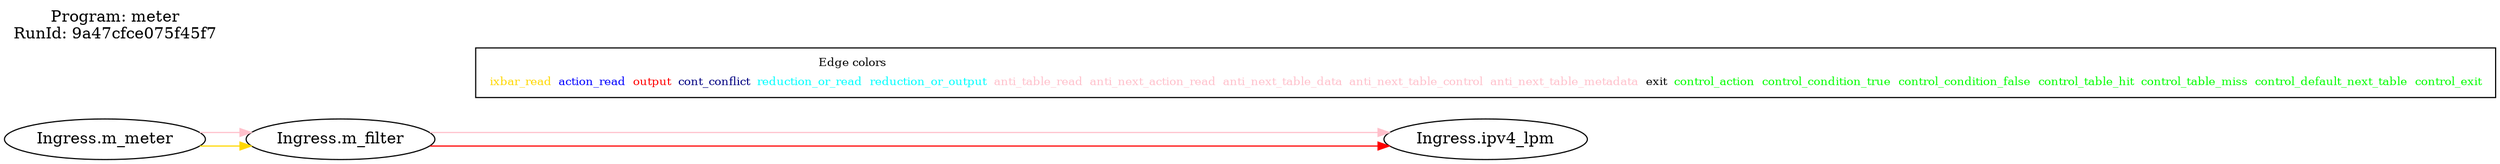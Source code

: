 digraph table_deps {
  splines=ortho; rankdir=LR;
  label="Program: meter
RunId: 9a47cfce075f45f7
";
  labelloc=t; labeljust=l;
  { "Ingress.m_meter"; }
  { rank = same; "Ingress.m_filter"; }
  { rank = same; "Ingress.ipv4_lpm"; }
   "Ingress.m_meter" -> "Ingress.m_filter" [ label= "",color=gold ];
   "Ingress.m_filter" -> "Ingress.ipv4_lpm" [ label= "",color=red ];
   "Ingress.m_filter" -> "Ingress.ipv4_lpm" [ label= "",color=pink ];
   "Ingress.m_meter" -> "Ingress.m_filter" [ label= "",color=pink ];
  { rank=max;
    subgraph cluster_legend { node [ shape=record; fontsize=10];
      empty [label=<<table border="0" cellborder="0"><tr><td colspan="8">Edge colors</td></tr><tr><td><font color="gold">ixbar_read</font></td><td><font color="blue">action_read</font></td><td><font color="red">output</font></td><td><font color="navy">cont_conflict</font></td><td><font color="cyan">reduction_or_read</font></td><td><font color="cyan">reduction_or_output</font></td><td><font color="pink">anti_table_read</font></td><td><font color="pink">anti_next_action_read</font></td><td><font color="pink">anti_next_table_data</font></td><td><font color="pink">anti_next_table_control</font></td><td><font color="pink">anti_next_table_metadata</font></td><td><font color="black">exit</font></td><td><font color="green">control_action</font></td><td><font color="green">control_condition_true</font></td><td><font color="green">control_condition_false</font></td><td><font color="green">control_table_hit</font></td><td><font color="green">control_table_miss</font></td><td><font color="green">control_default_next_table</font></td><td><font color="green">control_exit</font></td></tr></table>>;]
    }
  }
}

